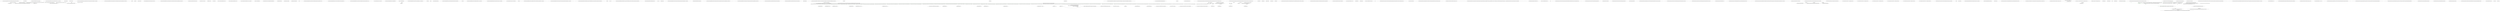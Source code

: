 digraph  {
n49 [label="QuantConnect.Lean.Engine.DataFeeds.CollectionSubscriptionFactory", span=""];
n0 [cluster="QuantConnect.Lean.Engine.DataFeeds.CollectionSubscriptionFactory.CollectionSubscriptionFactory(QuantConnect.Data.SubscriptionDataConfig, System.DateTime, bool)", label="Entry QuantConnect.Lean.Engine.DataFeeds.CollectionSubscriptionFactory.CollectionSubscriptionFactory(QuantConnect.Data.SubscriptionDataConfig, System.DateTime, bool)", span="41-41"];
n1 [cluster="QuantConnect.Lean.Engine.DataFeeds.CollectionSubscriptionFactory.CollectionSubscriptionFactory(QuantConnect.Data.SubscriptionDataConfig, System.DateTime, bool)", label="_date = date", span="43-43"];
n2 [cluster="QuantConnect.Lean.Engine.DataFeeds.CollectionSubscriptionFactory.CollectionSubscriptionFactory(QuantConnect.Data.SubscriptionDataConfig, System.DateTime, bool)", label="_config = config", span="44-44"];
n3 [cluster="QuantConnect.Lean.Engine.DataFeeds.CollectionSubscriptionFactory.CollectionSubscriptionFactory(QuantConnect.Data.SubscriptionDataConfig, System.DateTime, bool)", label="_isLiveMode = isLiveMode", span="45-45"];
n4 [cluster="QuantConnect.Lean.Engine.DataFeeds.CollectionSubscriptionFactory.CollectionSubscriptionFactory(QuantConnect.Data.SubscriptionDataConfig, System.DateTime, bool)", label="_factory = (BaseData)ObjectActivator.GetActivator(config.Type).Invoke(new object[0])", span="46-46"];
n5 [cluster="QuantConnect.Lean.Engine.DataFeeds.CollectionSubscriptionFactory.CollectionSubscriptionFactory(QuantConnect.Data.SubscriptionDataConfig, System.DateTime, bool)", label="Exit QuantConnect.Lean.Engine.DataFeeds.CollectionSubscriptionFactory.CollectionSubscriptionFactory(QuantConnect.Data.SubscriptionDataConfig, System.DateTime, bool)", span="41-41"];
n6 [cluster="QuantConnect.Util.ObjectActivator.GetActivator(System.Type)", label="Entry QuantConnect.Util.ObjectActivator.GetActivator(System.Type)", span="49-49"];
n7 [cluster="System.Func<T, TResult>.Invoke(T)", label="Entry System.Func<T, TResult>.Invoke(T)", span="0-0"];
n8 [cluster="QuantConnect.Lean.Engine.DataFeeds.CollectionSubscriptionFactory.Read(QuantConnect.Data.SubscriptionDataSource)", label="Entry QuantConnect.Lean.Engine.DataFeeds.CollectionSubscriptionFactory.Read(QuantConnect.Data.SubscriptionDataSource)", span="66-66"];
n9 [cluster="QuantConnect.Lean.Engine.DataFeeds.CollectionSubscriptionFactory.Read(QuantConnect.Data.SubscriptionDataSource)", label="IStreamReader reader = null", span="68-68"];
n27 [cluster="QuantConnect.Lean.Engine.DataFeeds.CollectionSubscriptionFactory.Read(QuantConnect.Data.SubscriptionDataSource)", label="yield return instance;", span="104-104"];
n11 [cluster="QuantConnect.Lean.Engine.DataFeeds.CollectionSubscriptionFactory.Read(QuantConnect.Data.SubscriptionDataSource)", label="source.TransportMedium", span="72-72"];
n13 [cluster="QuantConnect.Lean.Engine.DataFeeds.CollectionSubscriptionFactory.Read(QuantConnect.Data.SubscriptionDataSource)", label="reader = new RestSubscriptionStreamReader(source.Source)", span="76-76"];
n15 [cluster="QuantConnect.Lean.Engine.DataFeeds.CollectionSubscriptionFactory.Read(QuantConnect.Data.SubscriptionDataSource)", label="reader = new LocalFileSubscriptionStreamReader(source.Source)", span="79-79"];
n17 [cluster="QuantConnect.Lean.Engine.DataFeeds.CollectionSubscriptionFactory.Read(QuantConnect.Data.SubscriptionDataSource)", label="reader = new RemoteFileSubscriptionStreamReader(source.Source, Globals.Cache)", span="82-82"];
n23 [cluster="QuantConnect.Lean.Engine.DataFeeds.CollectionSubscriptionFactory.Read(QuantConnect.Data.SubscriptionDataSource)", label="OnInvalidSource(source, new Exception(''Reader must generate a BaseDataCollection with the FileFormat.Collection''))", span="94-94"];
n10 [cluster="QuantConnect.Lean.Engine.DataFeeds.CollectionSubscriptionFactory.Read(QuantConnect.Data.SubscriptionDataSource)", label="var instances = new BaseDataCollection()", span="69-69"];
n29 [cluster="QuantConnect.Data.UniverseSelection.BaseDataCollection.BaseDataCollection()", label="Entry QuantConnect.Data.UniverseSelection.BaseDataCollection.BaseDataCollection()", span="46-46"];
n12 [cluster="QuantConnect.Lean.Engine.DataFeeds.CollectionSubscriptionFactory.Read(QuantConnect.Data.SubscriptionDataSource)", label="SubscriptionTransportMedium.Rest", span="75-75"];
n14 [cluster="QuantConnect.Lean.Engine.DataFeeds.CollectionSubscriptionFactory.Read(QuantConnect.Data.SubscriptionDataSource)", label="SubscriptionTransportMedium.LocalFile", span="78-78"];
n16 [cluster="QuantConnect.Lean.Engine.DataFeeds.CollectionSubscriptionFactory.Read(QuantConnect.Data.SubscriptionDataSource)", label="SubscriptionTransportMedium.RemoteFile", span="81-81"];
n18 [cluster="QuantConnect.Lean.Engine.DataFeeds.CollectionSubscriptionFactory.Read(QuantConnect.Data.SubscriptionDataSource)", label="var raw = ''''", span="86-86"];
n31 [cluster="QuantConnect.Lean.Engine.DataFeeds.Transport.LocalFileSubscriptionStreamReader.LocalFileSubscriptionStreamReader(string, string)", label="Entry QuantConnect.Lean.Engine.DataFeeds.Transport.LocalFileSubscriptionStreamReader.LocalFileSubscriptionStreamReader(string, string)", span="35-35"];
n30 [cluster="QuantConnect.Lean.Engine.DataFeeds.Transport.RestSubscriptionStreamReader.RestSubscriptionStreamReader(string)", label="Entry QuantConnect.Lean.Engine.DataFeeds.Transport.RestSubscriptionStreamReader.RestSubscriptionStreamReader(string)", span="34-34"];
n32 [cluster="QuantConnect.Lean.Engine.DataFeeds.Transport.RemoteFileSubscriptionStreamReader.RemoteFileSubscriptionStreamReader(string, string)", label="Entry QuantConnect.Lean.Engine.DataFeeds.Transport.RemoteFileSubscriptionStreamReader.RemoteFileSubscriptionStreamReader(string, string)", span="35-35"];
n19 [cluster="QuantConnect.Lean.Engine.DataFeeds.CollectionSubscriptionFactory.Read(QuantConnect.Data.SubscriptionDataSource)", label="raw = reader.ReadLine()", span="89-89"];
n20 [cluster="QuantConnect.Lean.Engine.DataFeeds.CollectionSubscriptionFactory.Read(QuantConnect.Data.SubscriptionDataSource)", label="var result = _factory.Reader(_config, raw, _date, _isLiveMode)", span="90-90"];
n33 [cluster="QuantConnect.Lean.Engine.DataFeeds.Transport.IStreamReader.ReadLine()", label="Entry QuantConnect.Lean.Engine.DataFeeds.Transport.IStreamReader.ReadLine()", span="38-38"];
n25 [cluster="QuantConnect.Lean.Engine.DataFeeds.CollectionSubscriptionFactory.Read(QuantConnect.Data.SubscriptionDataSource)", label="OnReaderError(raw, err)", span="99-99"];
n21 [cluster="QuantConnect.Lean.Engine.DataFeeds.CollectionSubscriptionFactory.Read(QuantConnect.Data.SubscriptionDataSource)", label="instances = result as BaseDataCollection", span="91-91"];
n34 [cluster="QuantConnect.Data.BaseData.Reader(QuantConnect.Data.SubscriptionDataConfig, string, System.DateTime, bool)", label="Entry QuantConnect.Data.BaseData.Reader(QuantConnect.Data.SubscriptionDataConfig, string, System.DateTime, bool)", span="141-141"];
n22 [cluster="QuantConnect.Lean.Engine.DataFeeds.CollectionSubscriptionFactory.Read(QuantConnect.Data.SubscriptionDataSource)", label="instances == null", span="92-92"];
n26 [cluster="QuantConnect.Lean.Engine.DataFeeds.CollectionSubscriptionFactory.Read(QuantConnect.Data.SubscriptionDataSource)", label="instances.Data", span="102-102"];
n24 [cluster="QuantConnect.Lean.Engine.DataFeeds.CollectionSubscriptionFactory.Read(QuantConnect.Data.SubscriptionDataSource)", label=Exception, span="97-97"];
n35 [cluster="System.Exception.Exception(string)", label="Entry System.Exception.Exception(string)", span="0-0"];
n36 [cluster="QuantConnect.Lean.Engine.DataFeeds.CollectionSubscriptionFactory.OnInvalidSource(QuantConnect.Data.SubscriptionDataSource, System.Exception)", label="Entry QuantConnect.Lean.Engine.DataFeeds.CollectionSubscriptionFactory.OnInvalidSource(QuantConnect.Data.SubscriptionDataSource, System.Exception)", span="130-130"];
n37 [cluster="QuantConnect.Lean.Engine.DataFeeds.CollectionSubscriptionFactory.OnReaderError(string, System.Exception)", label="Entry QuantConnect.Lean.Engine.DataFeeds.CollectionSubscriptionFactory.OnReaderError(string, System.Exception)", span="119-119"];
n28 [cluster="QuantConnect.Lean.Engine.DataFeeds.CollectionSubscriptionFactory.Read(QuantConnect.Data.SubscriptionDataSource)", label="Exit QuantConnect.Lean.Engine.DataFeeds.CollectionSubscriptionFactory.Read(QuantConnect.Data.SubscriptionDataSource)", span="66-66"];
n38 [cluster="QuantConnect.Lean.Engine.DataFeeds.CollectionSubscriptionFactory.OnReaderError(string, System.Exception)", label="var handler = ReaderError", span="121-121"];
n40 [cluster="QuantConnect.Lean.Engine.DataFeeds.CollectionSubscriptionFactory.OnReaderError(string, System.Exception)", label="handler(this, new ReaderErrorEventArgs(line, exception))", span="122-122"];
n39 [cluster="QuantConnect.Lean.Engine.DataFeeds.CollectionSubscriptionFactory.OnReaderError(string, System.Exception)", label="handler != null", span="122-122"];
n41 [cluster="QuantConnect.Lean.Engine.DataFeeds.CollectionSubscriptionFactory.OnReaderError(string, System.Exception)", label="Exit QuantConnect.Lean.Engine.DataFeeds.CollectionSubscriptionFactory.OnReaderError(string, System.Exception)", span="119-119"];
n42 [cluster="QuantConnect.Lean.Engine.DataFeeds.ReaderErrorEventArgs.ReaderErrorEventArgs(string, System.Exception)", label="Entry QuantConnect.Lean.Engine.DataFeeds.ReaderErrorEventArgs.ReaderErrorEventArgs(string, System.Exception)", span="45-45"];
n43 [cluster="System.EventHandler<TEventArgs>.Invoke(object, TEventArgs)", label="Entry System.EventHandler<TEventArgs>.Invoke(object, TEventArgs)", span="0-0"];
n44 [cluster="QuantConnect.Lean.Engine.DataFeeds.CollectionSubscriptionFactory.OnInvalidSource(QuantConnect.Data.SubscriptionDataSource, System.Exception)", label="var handler = InvalidSource", span="132-132"];
n46 [cluster="QuantConnect.Lean.Engine.DataFeeds.CollectionSubscriptionFactory.OnInvalidSource(QuantConnect.Data.SubscriptionDataSource, System.Exception)", label="handler(this, new InvalidSourceEventArgs(source, exception))", span="133-133"];
n45 [cluster="QuantConnect.Lean.Engine.DataFeeds.CollectionSubscriptionFactory.OnInvalidSource(QuantConnect.Data.SubscriptionDataSource, System.Exception)", label="handler != null", span="133-133"];
n47 [cluster="QuantConnect.Lean.Engine.DataFeeds.CollectionSubscriptionFactory.OnInvalidSource(QuantConnect.Data.SubscriptionDataSource, System.Exception)", label="Exit QuantConnect.Lean.Engine.DataFeeds.CollectionSubscriptionFactory.OnInvalidSource(QuantConnect.Data.SubscriptionDataSource, System.Exception)", span="130-130"];
n48 [cluster="QuantConnect.Lean.Engine.DataFeeds.InvalidSourceEventArgs.InvalidSourceEventArgs(QuantConnect.Data.SubscriptionDataSource, System.Exception)", label="Entry QuantConnect.Lean.Engine.DataFeeds.InvalidSourceEventArgs.InvalidSourceEventArgs(QuantConnect.Data.SubscriptionDataSource, System.Exception)", span="46-46"];
m0_0 [cluster="QuantConnect.Lean.Engine.DataFeeds.CreateStreamReaderErrorEventArgs.CreateStreamReaderErrorEventArgs(System.DateTime, QuantConnect.Data.SubscriptionDataSource)", file="CreateStreamReaderErrorEventArgs.cs", label="Entry QuantConnect.Lean.Engine.DataFeeds.CreateStreamReaderErrorEventArgs.CreateStreamReaderErrorEventArgs(System.DateTime, QuantConnect.Data.SubscriptionDataSource)", span="46-46"];
m0_1 [cluster="QuantConnect.Lean.Engine.DataFeeds.CreateStreamReaderErrorEventArgs.CreateStreamReaderErrorEventArgs(System.DateTime, QuantConnect.Data.SubscriptionDataSource)", file="CreateStreamReaderErrorEventArgs.cs", label="Date = date", span="48-48"];
m0_2 [cluster="QuantConnect.Lean.Engine.DataFeeds.CreateStreamReaderErrorEventArgs.CreateStreamReaderErrorEventArgs(System.DateTime, QuantConnect.Data.SubscriptionDataSource)", file="CreateStreamReaderErrorEventArgs.cs", label="Source = source", span="49-49"];
m0_3 [cluster="QuantConnect.Lean.Engine.DataFeeds.CreateStreamReaderErrorEventArgs.CreateStreamReaderErrorEventArgs(System.DateTime, QuantConnect.Data.SubscriptionDataSource)", file="CreateStreamReaderErrorEventArgs.cs", label="Exit QuantConnect.Lean.Engine.DataFeeds.CreateStreamReaderErrorEventArgs.CreateStreamReaderErrorEventArgs(System.DateTime, QuantConnect.Data.SubscriptionDataSource)", span="46-46"];
m0_4 [file="CreateStreamReaderErrorEventArgs.cs", label="QuantConnect.Lean.Engine.DataFeeds.CreateStreamReaderErrorEventArgs", span=""];
m2_1 [cluster="QuantConnect.Lean.Engine.DataFeeds.InvalidSourceEventArgs.InvalidSourceEventArgs(QuantConnect.Data.SubscriptionDataSource, System.Exception)", file="InvalidSourceEventArgs.cs", label="Source = source", span="48-48"];
m2_2 [cluster="QuantConnect.Lean.Engine.DataFeeds.InvalidSourceEventArgs.InvalidSourceEventArgs(QuantConnect.Data.SubscriptionDataSource, System.Exception)", file="InvalidSourceEventArgs.cs", label="Exception = exception", span="49-49"];
m2_3 [cluster="QuantConnect.Lean.Engine.DataFeeds.InvalidSourceEventArgs.InvalidSourceEventArgs(QuantConnect.Data.SubscriptionDataSource, System.Exception)", file="InvalidSourceEventArgs.cs", label="Exit QuantConnect.Lean.Engine.DataFeeds.InvalidSourceEventArgs.InvalidSourceEventArgs(QuantConnect.Data.SubscriptionDataSource, System.Exception)", span="46-46"];
m2_4 [file="InvalidSourceEventArgs.cs", label="QuantConnect.Lean.Engine.DataFeeds.InvalidSourceEventArgs", span=""];
m4_14 [cluster="QuantConnect.Lean.Engine.DataFeeds.ZipEntryNameSubscriptionFactory.ZipEntryNameSubscriptionFactory(QuantConnect.Data.SubscriptionDataConfig, System.DateTime, bool)", file="ISubscriptionFactory.cs", label="Entry QuantConnect.Lean.Engine.DataFeeds.ZipEntryNameSubscriptionFactory.ZipEntryNameSubscriptionFactory(QuantConnect.Data.SubscriptionDataConfig, System.DateTime, bool)", span="45-45"];
m4_12 [cluster="QuantConnect.Lean.Engine.DataFeeds.TextSubscriptionFactory.TextSubscriptionFactory(QuantConnect.Data.SubscriptionDataConfig, System.DateTime, bool)", file="ISubscriptionFactory.cs", label="Entry QuantConnect.Lean.Engine.DataFeeds.TextSubscriptionFactory.TextSubscriptionFactory(QuantConnect.Data.SubscriptionDataConfig, System.DateTime, bool)", span="61-61"];
m4_0 [cluster="QuantConnect.Lean.Engine.DataFeeds.ISubscriptionFactory.Read(QuantConnect.Data.SubscriptionDataSource)", file="ISubscriptionFactory.cs", label="Entry QuantConnect.Lean.Engine.DataFeeds.ISubscriptionFactory.Read(QuantConnect.Data.SubscriptionDataSource)", span="39-39"];
m4_1 [cluster="QuantConnect.Lean.Engine.DataFeeds.ISubscriptionFactory.Read(QuantConnect.Data.SubscriptionDataSource)", file="ISubscriptionFactory.cs", label="Exit QuantConnect.Lean.Engine.DataFeeds.ISubscriptionFactory.Read(QuantConnect.Data.SubscriptionDataSource)", span="39-39"];
m4_8 [cluster="QuantConnect.Lean.Engine.DataFeeds.SubscriptionFactory.ForSource(QuantConnect.Data.SubscriptionDataSource, QuantConnect.Data.SubscriptionDataConfig, System.DateTime, bool)", file="ISubscriptionFactory.cs", label="FileFormat.ZipEntryName", span="65-65"];
m4_2 [cluster="QuantConnect.Lean.Engine.DataFeeds.SubscriptionFactory.ForSource(QuantConnect.Data.SubscriptionDataSource, QuantConnect.Data.SubscriptionDataConfig, System.DateTime, bool)", file="ISubscriptionFactory.cs", label="Entry QuantConnect.Lean.Engine.DataFeeds.SubscriptionFactory.ForSource(QuantConnect.Data.SubscriptionDataSource, QuantConnect.Data.SubscriptionDataConfig, System.DateTime, bool)", span="55-55"];
m4_3 [cluster="QuantConnect.Lean.Engine.DataFeeds.SubscriptionFactory.ForSource(QuantConnect.Data.SubscriptionDataSource, QuantConnect.Data.SubscriptionDataConfig, System.DateTime, bool)", file="ISubscriptionFactory.cs", label="source.Format", span="57-57"];
m4_10 [cluster="QuantConnect.Lean.Engine.DataFeeds.SubscriptionFactory.ForSource(QuantConnect.Data.SubscriptionDataSource, QuantConnect.Data.SubscriptionDataConfig, System.DateTime, bool)", file="ISubscriptionFactory.cs", label="throw new NotImplementedException(''SubscriptionFactory.ForSource('' + source + '') has not been implemented yet.'');", span="69-69"];
m4_4 [cluster="QuantConnect.Lean.Engine.DataFeeds.SubscriptionFactory.ForSource(QuantConnect.Data.SubscriptionDataSource, QuantConnect.Data.SubscriptionDataConfig, System.DateTime, bool)", file="ISubscriptionFactory.cs", label="FileFormat.Csv", span="59-59"];
m4_6 [cluster="QuantConnect.Lean.Engine.DataFeeds.SubscriptionFactory.ForSource(QuantConnect.Data.SubscriptionDataSource, QuantConnect.Data.SubscriptionDataConfig, System.DateTime, bool)", file="ISubscriptionFactory.cs", label="FileFormat.Collection", span="62-62"];
m4_11 [cluster="QuantConnect.Lean.Engine.DataFeeds.SubscriptionFactory.ForSource(QuantConnect.Data.SubscriptionDataSource, QuantConnect.Data.SubscriptionDataConfig, System.DateTime, bool)", file="ISubscriptionFactory.cs", label="Exit QuantConnect.Lean.Engine.DataFeeds.SubscriptionFactory.ForSource(QuantConnect.Data.SubscriptionDataSource, QuantConnect.Data.SubscriptionDataConfig, System.DateTime, bool)", span="55-55"];
m4_15 [cluster="System.NotImplementedException.NotImplementedException(string)", file="ISubscriptionFactory.cs", label="Entry System.NotImplementedException.NotImplementedException(string)", span="0-0"];
m6_72 [cluster="Unk.All", file="LocalDiskFactorFileProvider.cs", label="Entry Unk.All", span=""];
m6_12 [cluster="System.TimeSpan.FromHours(double)", file="LocalDiskFactorFileProvider.cs", label="Entry System.TimeSpan.FromHours(double)", span="0-0"];
m6_33 [cluster="QuantConnect.Algorithm.CSharp.ScheduledUniverseSelectionModelRegressionAlgorithm.OnSecuritiesChanged(QuantConnect.Data.UniverseSelection.SecurityChanges)", file="LocalDiskFactorFileProvider.cs", label="Entry QuantConnect.Algorithm.CSharp.ScheduledUniverseSelectionModelRegressionAlgorithm.OnSecuritiesChanged(QuantConnect.Data.UniverseSelection.SecurityChanges)", span="84-84"];
m6_34 [cluster="QuantConnect.Algorithm.CSharp.ScheduledUniverseSelectionModelRegressionAlgorithm.OnSecuritiesChanged(QuantConnect.Data.UniverseSelection.SecurityChanges)", file="LocalDiskFactorFileProvider.cs", label="Console.WriteLine($''{Time}: {changes}'')", span="86-86"];
m6_37 [cluster="QuantConnect.Algorithm.CSharp.ScheduledUniverseSelectionModelRegressionAlgorithm.OnSecuritiesChanged(QuantConnect.Data.UniverseSelection.SecurityChanges)", file="LocalDiskFactorFileProvider.cs", label="ExpectAdditions(changes, ''SPY'', ''NZDUSD'')", span="91-91"];
m6_39 [cluster="QuantConnect.Algorithm.CSharp.ScheduledUniverseSelectionModelRegressionAlgorithm.OnSecuritiesChanged(QuantConnect.Data.UniverseSelection.SecurityChanges)", file="LocalDiskFactorFileProvider.cs", label="ExpectRemovals(changes, null)", span="94-94"];
m6_40 [cluster="QuantConnect.Algorithm.CSharp.ScheduledUniverseSelectionModelRegressionAlgorithm.OnSecuritiesChanged(QuantConnect.Data.UniverseSelection.SecurityChanges)", file="LocalDiskFactorFileProvider.cs", label="ExpectRemovals(changes, ''EURUSD'', ''IBM'')", span="98-98"];
m6_42 [cluster="QuantConnect.Algorithm.CSharp.ScheduledUniverseSelectionModelRegressionAlgorithm.OnSecuritiesChanged(QuantConnect.Data.UniverseSelection.SecurityChanges)", file="LocalDiskFactorFileProvider.cs", label="ExpectAdditions(changes, ''EURUSD'')", span="103-103"];
m6_44 [cluster="QuantConnect.Algorithm.CSharp.ScheduledUniverseSelectionModelRegressionAlgorithm.OnSecuritiesChanged(QuantConnect.Data.UniverseSelection.SecurityChanges)", file="LocalDiskFactorFileProvider.cs", label="ExpectRemovals(changes, ''NZDUSD'')", span="106-106"];
m6_45 [cluster="QuantConnect.Algorithm.CSharp.ScheduledUniverseSelectionModelRegressionAlgorithm.OnSecuritiesChanged(QuantConnect.Data.UniverseSelection.SecurityChanges)", file="LocalDiskFactorFileProvider.cs", label="ExpectRemovals(changes, ''NZDUSD'')", span="110-110"];
m6_47 [cluster="QuantConnect.Algorithm.CSharp.ScheduledUniverseSelectionModelRegressionAlgorithm.OnSecuritiesChanged(QuantConnect.Data.UniverseSelection.SecurityChanges)", file="LocalDiskFactorFileProvider.cs", label="ExpectAdditions(changes, null)", span="116-116"];
m6_48 [cluster="QuantConnect.Algorithm.CSharp.ScheduledUniverseSelectionModelRegressionAlgorithm.OnSecuritiesChanged(QuantConnect.Data.UniverseSelection.SecurityChanges)", file="LocalDiskFactorFileProvider.cs", label="ExpectRemovals(changes, null)", span="117-117"];
m6_50 [cluster="QuantConnect.Algorithm.CSharp.ScheduledUniverseSelectionModelRegressionAlgorithm.OnSecuritiesChanged(QuantConnect.Data.UniverseSelection.SecurityChanges)", file="LocalDiskFactorFileProvider.cs", label="ExpectAdditions(changes, ''IBM'')", span="121-121"];
m6_51 [cluster="QuantConnect.Algorithm.CSharp.ScheduledUniverseSelectionModelRegressionAlgorithm.OnSecuritiesChanged(QuantConnect.Data.UniverseSelection.SecurityChanges)", file="LocalDiskFactorFileProvider.cs", label="ExpectRemovals(changes, ''SPY'')", span="122-122"];
m6_53 [cluster="QuantConnect.Algorithm.CSharp.ScheduledUniverseSelectionModelRegressionAlgorithm.OnSecuritiesChanged(QuantConnect.Data.UniverseSelection.SecurityChanges)", file="LocalDiskFactorFileProvider.cs", label="ExpectAdditions(changes, null)", span="127-127"];
m6_54 [cluster="QuantConnect.Algorithm.CSharp.ScheduledUniverseSelectionModelRegressionAlgorithm.OnSecuritiesChanged(QuantConnect.Data.UniverseSelection.SecurityChanges)", file="LocalDiskFactorFileProvider.cs", label="ExpectRemovals(changes, null)", span="128-128"];
m6_35 [cluster="QuantConnect.Algorithm.CSharp.ScheduledUniverseSelectionModelRegressionAlgorithm.OnSecuritiesChanged(QuantConnect.Data.UniverseSelection.SecurityChanges)", file="LocalDiskFactorFileProvider.cs", label="Time.DayOfWeek", span="88-88"];
m6_36 [cluster="QuantConnect.Algorithm.CSharp.ScheduledUniverseSelectionModelRegressionAlgorithm.OnSecuritiesChanged(QuantConnect.Data.UniverseSelection.SecurityChanges)", file="LocalDiskFactorFileProvider.cs", label="DayOfWeek.Monday", span="90-90"];
m6_41 [cluster="QuantConnect.Algorithm.CSharp.ScheduledUniverseSelectionModelRegressionAlgorithm.OnSecuritiesChanged(QuantConnect.Data.UniverseSelection.SecurityChanges)", file="LocalDiskFactorFileProvider.cs", label="DayOfWeek.Tuesday", span="102-102"];
m6_46 [cluster="QuantConnect.Algorithm.CSharp.ScheduledUniverseSelectionModelRegressionAlgorithm.OnSecuritiesChanged(QuantConnect.Data.UniverseSelection.SecurityChanges)", file="LocalDiskFactorFileProvider.cs", label="DayOfWeek.Wednesday", span="114-114"];
m6_49 [cluster="QuantConnect.Algorithm.CSharp.ScheduledUniverseSelectionModelRegressionAlgorithm.OnSecuritiesChanged(QuantConnect.Data.UniverseSelection.SecurityChanges)", file="LocalDiskFactorFileProvider.cs", label="DayOfWeek.Thursday", span="120-120"];
m6_52 [cluster="QuantConnect.Algorithm.CSharp.ScheduledUniverseSelectionModelRegressionAlgorithm.OnSecuritiesChanged(QuantConnect.Data.UniverseSelection.SecurityChanges)", file="LocalDiskFactorFileProvider.cs", label="DayOfWeek.Friday", span="125-125"];
m6_38 [cluster="QuantConnect.Algorithm.CSharp.ScheduledUniverseSelectionModelRegressionAlgorithm.OnSecuritiesChanged(QuantConnect.Data.UniverseSelection.SecurityChanges)", file="LocalDiskFactorFileProvider.cs", label="_seenDays.Add(DayOfWeek.Monday)", span="92-92"];
m6_43 [cluster="QuantConnect.Algorithm.CSharp.ScheduledUniverseSelectionModelRegressionAlgorithm.OnSecuritiesChanged(QuantConnect.Data.UniverseSelection.SecurityChanges)", file="LocalDiskFactorFileProvider.cs", label="_seenDays.Add(DayOfWeek.Tuesday)", span="104-104"];
m6_55 [cluster="QuantConnect.Algorithm.CSharp.ScheduledUniverseSelectionModelRegressionAlgorithm.OnSecuritiesChanged(QuantConnect.Data.UniverseSelection.SecurityChanges)", file="LocalDiskFactorFileProvider.cs", label="Exit QuantConnect.Algorithm.CSharp.ScheduledUniverseSelectionModelRegressionAlgorithm.OnSecuritiesChanged(QuantConnect.Data.UniverseSelection.SecurityChanges)", span="84-84"];
m6_17 [cluster="QuantConnect.Algorithm.Framework.QCAlgorithmFramework.SetAlpha(QuantConnect.Algorithm.Framework.Alphas.IAlphaModel)", file="LocalDiskFactorFileProvider.cs", label="Entry QuantConnect.Algorithm.Framework.QCAlgorithmFramework.SetAlpha(QuantConnect.Algorithm.Framework.Alphas.IAlphaModel)", span="261-261"];
m6_11 [cluster="QuantConnect.Scheduling.DateRules.Every(params System.DayOfWeek[])", file="LocalDiskFactorFileProvider.cs", label="Entry QuantConnect.Scheduling.DateRules.Every(params System.DayOfWeek[])", span="71-71"];
m6_58 [cluster="System.Collections.Generic.HashSet<T>.Add(T)", file="LocalDiskFactorFileProvider.cs", label="Entry System.Collections.Generic.HashSet<T>.Add(T)", span="0-0"];
m6_84 [cluster="lambda expression", file="LocalDiskFactorFileProvider.cs", label="Entry lambda expression", span="172-172"];
m6_74 [cluster="lambda expression", file="LocalDiskFactorFileProvider.cs", label="s.Symbol.Value != ticker", span="151-151"];
m6_73 [cluster="lambda expression", file="LocalDiskFactorFileProvider.cs", label="Entry lambda expression", span="151-151"];
m6_75 [cluster="lambda expression", file="LocalDiskFactorFileProvider.cs", label="Exit lambda expression", span="151-151"];
m6_85 [cluster="lambda expression", file="LocalDiskFactorFileProvider.cs", label="s.Symbol.Value != ticker", span="172-172"];
m6_86 [cluster="lambda expression", file="LocalDiskFactorFileProvider.cs", label="Exit lambda expression", span="172-172"];
m6_59 [cluster="QuantConnect.Algorithm.CSharp.ScheduledUniverseSelectionModelRegressionAlgorithm.ExpectRemovals(QuantConnect.Data.UniverseSelection.SecurityChanges, params string[])", file="LocalDiskFactorFileProvider.cs", label="Entry QuantConnect.Algorithm.CSharp.ScheduledUniverseSelectionModelRegressionAlgorithm.ExpectRemovals(QuantConnect.Data.UniverseSelection.SecurityChanges, params string[])", span="158-158"];
m6_76 [cluster="QuantConnect.Algorithm.CSharp.ScheduledUniverseSelectionModelRegressionAlgorithm.ExpectRemovals(QuantConnect.Data.UniverseSelection.SecurityChanges, params string[])", file="LocalDiskFactorFileProvider.cs", label="tickers == null && changes.RemovedSecurities.Count > 0", span="160-160"];
m6_78 [cluster="QuantConnect.Algorithm.CSharp.ScheduledUniverseSelectionModelRegressionAlgorithm.ExpectRemovals(QuantConnect.Data.UniverseSelection.SecurityChanges, params string[])", file="LocalDiskFactorFileProvider.cs", label="tickers == null", span="165-165"];
m6_80 [cluster="QuantConnect.Algorithm.CSharp.ScheduledUniverseSelectionModelRegressionAlgorithm.ExpectRemovals(QuantConnect.Data.UniverseSelection.SecurityChanges, params string[])", file="LocalDiskFactorFileProvider.cs", label=tickers, span="170-170"];
m6_81 [cluster="QuantConnect.Algorithm.CSharp.ScheduledUniverseSelectionModelRegressionAlgorithm.ExpectRemovals(QuantConnect.Data.UniverseSelection.SecurityChanges, params string[])", file="LocalDiskFactorFileProvider.cs", label="changes.RemovedSecurities.All(s => s.Symbol.Value != ticker)", span="172-172"];
m6_77 [cluster="QuantConnect.Algorithm.CSharp.ScheduledUniverseSelectionModelRegressionAlgorithm.ExpectRemovals(QuantConnect.Data.UniverseSelection.SecurityChanges, params string[])", file="LocalDiskFactorFileProvider.cs", label="throw new Exception($''{Time}: Expected no removals: {Time.DayOfWeek}'');", span="162-162"];
m6_79 [cluster="QuantConnect.Algorithm.CSharp.ScheduledUniverseSelectionModelRegressionAlgorithm.ExpectRemovals(QuantConnect.Data.UniverseSelection.SecurityChanges, params string[])", file="LocalDiskFactorFileProvider.cs", label="return;", span="167-167"];
m6_82 [cluster="QuantConnect.Algorithm.CSharp.ScheduledUniverseSelectionModelRegressionAlgorithm.ExpectRemovals(QuantConnect.Data.UniverseSelection.SecurityChanges, params string[])", file="LocalDiskFactorFileProvider.cs", label="throw new Exception($''{Time}: Expected {ticker} to be removed: {Time.DayOfWeek}'');", span="174-174"];
m6_83 [cluster="QuantConnect.Algorithm.CSharp.ScheduledUniverseSelectionModelRegressionAlgorithm.ExpectRemovals(QuantConnect.Data.UniverseSelection.SecurityChanges, params string[])", file="LocalDiskFactorFileProvider.cs", label="Exit QuantConnect.Algorithm.CSharp.ScheduledUniverseSelectionModelRegressionAlgorithm.ExpectRemovals(QuantConnect.Data.UniverseSelection.SecurityChanges, params string[])", span="158-158"];
m6_56 [cluster="System.Console.WriteLine(string)", file="LocalDiskFactorFileProvider.cs", label="Entry System.Console.WriteLine(string)", span="0-0"];
m6_19 [cluster="QuantConnect.Algorithm.Framework.QCAlgorithmFramework.SetPortfolioConstruction(QuantConnect.Algorithm.Framework.Portfolio.IPortfolioConstructionModel)", file="LocalDiskFactorFileProvider.cs", label="Entry QuantConnect.Algorithm.Framework.QCAlgorithmFramework.SetPortfolioConstruction(QuantConnect.Algorithm.Framework.Portfolio.IPortfolioConstructionModel)", span="270-270"];
m6_32 [cluster="QuantConnect.Symbol.Create(string, QuantConnect.SecurityType, string, string)", file="LocalDiskFactorFileProvider.cs", label="Entry QuantConnect.Symbol.Create(string, QuantConnect.SecurityType, string, string)", span="45-45"];
m6_10 [cluster="QuantConnect.Algorithm.Framework.Selection.ScheduledUniverseSelectionModel.ScheduledUniverseSelectionModel(QuantConnect.Scheduling.IDateRule, QuantConnect.Scheduling.ITimeRule, System.Func<System.DateTime, System.Collections.Generic.IEnumerable<QuantConnect.Symbol>>, QuantConnect.Data.UniverseSelection.UniverseSettings, QuantConnect.Securities.ISecurityInitializer)", file="LocalDiskFactorFileProvider.cs", label="Entry QuantConnect.Algorithm.Framework.Selection.ScheduledUniverseSelectionModel.ScheduledUniverseSelectionModel(QuantConnect.Scheduling.IDateRule, QuantConnect.Scheduling.ITimeRule, System.Func<System.DateTime, System.Collections.Generic.IEnumerable<QuantConnect.Symbol>>, QuantConnect.Data.UniverseSelection.UniverseSettings, QuantConnect.Securities.ISecurityInitializer)", span="46-46"];
m6_8 [cluster="QuantConnect.Algorithm.QCAlgorithm.SetStartDate(int, int, int)", file="LocalDiskFactorFileProvider.cs", label="Entry QuantConnect.Algorithm.QCAlgorithm.SetStartDate(int, int, int)", span="1172-1172"];
m6_57 [cluster="QuantConnect.Algorithm.CSharp.ScheduledUniverseSelectionModelRegressionAlgorithm.ExpectAdditions(QuantConnect.Data.UniverseSelection.SecurityChanges, params string[])", file="LocalDiskFactorFileProvider.cs", label="Entry QuantConnect.Algorithm.CSharp.ScheduledUniverseSelectionModelRegressionAlgorithm.ExpectAdditions(QuantConnect.Data.UniverseSelection.SecurityChanges, params string[])", span="138-138"];
m6_63 [cluster="QuantConnect.Algorithm.CSharp.ScheduledUniverseSelectionModelRegressionAlgorithm.ExpectAdditions(QuantConnect.Data.UniverseSelection.SecurityChanges, params string[])", file="LocalDiskFactorFileProvider.cs", label="tickers == null && changes.AddedSecurities.Count > 0", span="140-140"];
m6_65 [cluster="QuantConnect.Algorithm.CSharp.ScheduledUniverseSelectionModelRegressionAlgorithm.ExpectAdditions(QuantConnect.Data.UniverseSelection.SecurityChanges, params string[])", file="LocalDiskFactorFileProvider.cs", label="tickers == null", span="144-144"];
m6_67 [cluster="QuantConnect.Algorithm.CSharp.ScheduledUniverseSelectionModelRegressionAlgorithm.ExpectAdditions(QuantConnect.Data.UniverseSelection.SecurityChanges, params string[])", file="LocalDiskFactorFileProvider.cs", label=tickers, span="149-149"];
m6_68 [cluster="QuantConnect.Algorithm.CSharp.ScheduledUniverseSelectionModelRegressionAlgorithm.ExpectAdditions(QuantConnect.Data.UniverseSelection.SecurityChanges, params string[])", file="LocalDiskFactorFileProvider.cs", label="changes.AddedSecurities.All(s => s.Symbol.Value != ticker)", span="151-151"];
m6_64 [cluster="QuantConnect.Algorithm.CSharp.ScheduledUniverseSelectionModelRegressionAlgorithm.ExpectAdditions(QuantConnect.Data.UniverseSelection.SecurityChanges, params string[])", file="LocalDiskFactorFileProvider.cs", label="throw new Exception($''{Time}: Expected no additions: {Time.DayOfWeek}'');", span="142-142"];
m6_66 [cluster="QuantConnect.Algorithm.CSharp.ScheduledUniverseSelectionModelRegressionAlgorithm.ExpectAdditions(QuantConnect.Data.UniverseSelection.SecurityChanges, params string[])", file="LocalDiskFactorFileProvider.cs", label="return;", span="146-146"];
m6_69 [cluster="QuantConnect.Algorithm.CSharp.ScheduledUniverseSelectionModelRegressionAlgorithm.ExpectAdditions(QuantConnect.Data.UniverseSelection.SecurityChanges, params string[])", file="LocalDiskFactorFileProvider.cs", label="throw new Exception($''{Time}: Expected {ticker} to be added: {Time.DayOfWeek}'');", span="153-153"];
m6_70 [cluster="QuantConnect.Algorithm.CSharp.ScheduledUniverseSelectionModelRegressionAlgorithm.ExpectAdditions(QuantConnect.Data.UniverseSelection.SecurityChanges, params string[])", file="LocalDiskFactorFileProvider.cs", label="Exit QuantConnect.Algorithm.CSharp.ScheduledUniverseSelectionModelRegressionAlgorithm.ExpectAdditions(QuantConnect.Data.UniverseSelection.SecurityChanges, params string[])", span="138-138"];
m6_0 [cluster="QuantConnect.Algorithm.CSharp.ScheduledUniverseSelectionModelRegressionAlgorithm.Initialize()", file="LocalDiskFactorFileProvider.cs", label="Entry QuantConnect.Algorithm.CSharp.ScheduledUniverseSelectionModelRegressionAlgorithm.Initialize()", span="33-33"];
m6_1 [cluster="QuantConnect.Algorithm.CSharp.ScheduledUniverseSelectionModelRegressionAlgorithm.Initialize()", file="LocalDiskFactorFileProvider.cs", label="UniverseSettings.Resolution = Resolution.Hour", span="35-35"];
m6_2 [cluster="QuantConnect.Algorithm.CSharp.ScheduledUniverseSelectionModelRegressionAlgorithm.Initialize()", file="LocalDiskFactorFileProvider.cs", label="SetStartDate(2017, 01, 01)", span="37-37"];
m6_3 [cluster="QuantConnect.Algorithm.CSharp.ScheduledUniverseSelectionModelRegressionAlgorithm.Initialize()", file="LocalDiskFactorFileProvider.cs", label="SetEndDate(2017, 02, 01)", span="38-38"];
m6_4 [cluster="QuantConnect.Algorithm.CSharp.ScheduledUniverseSelectionModelRegressionAlgorithm.Initialize()", file="LocalDiskFactorFileProvider.cs", label="SetUniverseSelection(new ScheduledUniverseSelectionModel(\r\n                DateRules.Every(DayOfWeek.Monday, DayOfWeek.Tuesday, DayOfWeek.Thursday),\r\n                TimeRules.Every(TimeSpan.FromHours(12)),\r\n                SelectSymbols\r\n            ))", span="41-45"];
m6_5 [cluster="QuantConnect.Algorithm.CSharp.ScheduledUniverseSelectionModelRegressionAlgorithm.Initialize()", file="LocalDiskFactorFileProvider.cs", label="SetAlpha(new ConstantAlphaModel(InsightType.Price, InsightDirection.Up, TimeSpan.FromDays(1)))", span="47-47"];
m6_6 [cluster="QuantConnect.Algorithm.CSharp.ScheduledUniverseSelectionModelRegressionAlgorithm.Initialize()", file="LocalDiskFactorFileProvider.cs", label="SetPortfolioConstruction(new EqualWeightingPortfolioConstructionModel())", span="48-48"];
m6_7 [cluster="QuantConnect.Algorithm.CSharp.ScheduledUniverseSelectionModelRegressionAlgorithm.Initialize()", file="LocalDiskFactorFileProvider.cs", label="Exit QuantConnect.Algorithm.CSharp.ScheduledUniverseSelectionModelRegressionAlgorithm.Initialize()", span="33-33"];
m6_16 [cluster="System.TimeSpan.FromDays(double)", file="LocalDiskFactorFileProvider.cs", label="Entry System.TimeSpan.FromDays(double)", span="0-0"];
m6_14 [cluster="QuantConnect.Algorithm.Framework.QCAlgorithmFramework.SetUniverseSelection(QuantConnect.Algorithm.Framework.Selection.IUniverseSelectionModel)", file="LocalDiskFactorFileProvider.cs", label="Entry QuantConnect.Algorithm.Framework.QCAlgorithmFramework.SetUniverseSelection(QuantConnect.Algorithm.Framework.Selection.IUniverseSelectionModel)", span="252-252"];
m6_60 [cluster="QuantConnect.Algorithm.CSharp.ScheduledUniverseSelectionModelRegressionAlgorithm.OnOrderEvent(QuantConnect.Orders.OrderEvent)", file="LocalDiskFactorFileProvider.cs", label="Entry QuantConnect.Algorithm.CSharp.ScheduledUniverseSelectionModelRegressionAlgorithm.OnOrderEvent(QuantConnect.Orders.OrderEvent)", span="133-133"];
m6_61 [cluster="QuantConnect.Algorithm.CSharp.ScheduledUniverseSelectionModelRegressionAlgorithm.OnOrderEvent(QuantConnect.Orders.OrderEvent)", file="LocalDiskFactorFileProvider.cs", label="Console.WriteLine($''{Time}: {orderEvent}'')", span="135-135"];
m6_62 [cluster="QuantConnect.Algorithm.CSharp.ScheduledUniverseSelectionModelRegressionAlgorithm.OnOrderEvent(QuantConnect.Orders.OrderEvent)", file="LocalDiskFactorFileProvider.cs", label="Exit QuantConnect.Algorithm.CSharp.ScheduledUniverseSelectionModelRegressionAlgorithm.OnOrderEvent(QuantConnect.Orders.OrderEvent)", span="133-133"];
m6_9 [cluster="QuantConnect.Algorithm.QCAlgorithm.SetEndDate(int, int, int)", file="LocalDiskFactorFileProvider.cs", label="Entry QuantConnect.Algorithm.QCAlgorithm.SetEndDate(int, int, int)", span="1197-1197"];
m6_18 [cluster="QuantConnect.Algorithm.Framework.Portfolio.EqualWeightingPortfolioConstructionModel.EqualWeightingPortfolioConstructionModel()", file="LocalDiskFactorFileProvider.cs", label="Entry QuantConnect.Algorithm.Framework.Portfolio.EqualWeightingPortfolioConstructionModel.EqualWeightingPortfolioConstructionModel()", span="29-29"];
m6_15 [cluster="QuantConnect.Algorithm.Framework.Alphas.ConstantAlphaModel.ConstantAlphaModel(QuantConnect.Algorithm.Framework.Alphas.InsightType, QuantConnect.Algorithm.Framework.Alphas.InsightDirection, System.TimeSpan)", file="LocalDiskFactorFileProvider.cs", label="Entry QuantConnect.Algorithm.Framework.Alphas.ConstantAlphaModel.ConstantAlphaModel(QuantConnect.Algorithm.Framework.Alphas.InsightType, QuantConnect.Algorithm.Framework.Alphas.InsightDirection, System.TimeSpan)", span="42-42"];
m6_13 [cluster="QuantConnect.Scheduling.TimeRules.Every(System.TimeSpan)", file="LocalDiskFactorFileProvider.cs", label="Entry QuantConnect.Scheduling.TimeRules.Every(System.TimeSpan)", span="123-123"];
m6_20 [cluster="QuantConnect.Algorithm.CSharp.ScheduledUniverseSelectionModelRegressionAlgorithm.SelectSymbols(System.DateTime)", file="LocalDiskFactorFileProvider.cs", label="Entry QuantConnect.Algorithm.CSharp.ScheduledUniverseSelectionModelRegressionAlgorithm.SelectSymbols(System.DateTime)", span="51-51"];
m6_21 [cluster="QuantConnect.Algorithm.CSharp.ScheduledUniverseSelectionModelRegressionAlgorithm.SelectSymbols(System.DateTime)", file="LocalDiskFactorFileProvider.cs", label="dateTime.DayOfWeek == DayOfWeek.Monday || dateTime.DayOfWeek == DayOfWeek.Tuesday", span="53-53"];
m6_22 [cluster="QuantConnect.Algorithm.CSharp.ScheduledUniverseSelectionModelRegressionAlgorithm.SelectSymbols(System.DateTime)", file="LocalDiskFactorFileProvider.cs", label="yield return QuantConnect.Symbol.Create(''SPY'', SecurityType.Equity, Market.USA);", span="55-55"];
m6_24 [cluster="QuantConnect.Algorithm.CSharp.ScheduledUniverseSelectionModelRegressionAlgorithm.SelectSymbols(System.DateTime)", file="LocalDiskFactorFileProvider.cs", label="yield return QuantConnect.Symbol.Create(''AAPL'', SecurityType.Equity, Market.USA);", span="60-60"];
m6_25 [cluster="QuantConnect.Algorithm.CSharp.ScheduledUniverseSelectionModelRegressionAlgorithm.SelectSymbols(System.DateTime)", file="LocalDiskFactorFileProvider.cs", label="yield return QuantConnect.Symbol.Create(''IBM'', SecurityType.Equity, Market.USA);", span="64-64"];
m6_27 [cluster="QuantConnect.Algorithm.CSharp.ScheduledUniverseSelectionModelRegressionAlgorithm.SelectSymbols(System.DateTime)", file="LocalDiskFactorFileProvider.cs", label="yield return QuantConnect.Symbol.Create(''EURUSD'', SecurityType.Forex, Market.FXCM);", span="69-69"];
m6_29 [cluster="QuantConnect.Algorithm.CSharp.ScheduledUniverseSelectionModelRegressionAlgorithm.SelectSymbols(System.DateTime)", file="LocalDiskFactorFileProvider.cs", label="yield return QuantConnect.Symbol.Create(''EURGBP'', SecurityType.Forex, Market.FXCM);", span="74-74"];
m6_30 [cluster="QuantConnect.Algorithm.CSharp.ScheduledUniverseSelectionModelRegressionAlgorithm.SelectSymbols(System.DateTime)", file="LocalDiskFactorFileProvider.cs", label="yield return QuantConnect.Symbol.Create(''NZDUSD'', SecurityType.Forex, Market.FXCM);", span="78-78"];
m6_23 [cluster="QuantConnect.Algorithm.CSharp.ScheduledUniverseSelectionModelRegressionAlgorithm.SelectSymbols(System.DateTime)", file="LocalDiskFactorFileProvider.cs", label="dateTime.DayOfWeek == DayOfWeek.Wednesday", span="57-57"];
m6_26 [cluster="QuantConnect.Algorithm.CSharp.ScheduledUniverseSelectionModelRegressionAlgorithm.SelectSymbols(System.DateTime)", file="LocalDiskFactorFileProvider.cs", label="dateTime.DayOfWeek == DayOfWeek.Tuesday || dateTime.DayOfWeek == DayOfWeek.Thursday", span="67-67"];
m6_28 [cluster="QuantConnect.Algorithm.CSharp.ScheduledUniverseSelectionModelRegressionAlgorithm.SelectSymbols(System.DateTime)", file="LocalDiskFactorFileProvider.cs", label="dateTime.DayOfWeek == DayOfWeek.Friday", span="71-71"];
m6_31 [cluster="QuantConnect.Algorithm.CSharp.ScheduledUniverseSelectionModelRegressionAlgorithm.SelectSymbols(System.DateTime)", file="LocalDiskFactorFileProvider.cs", label="Exit QuantConnect.Algorithm.CSharp.ScheduledUniverseSelectionModelRegressionAlgorithm.SelectSymbols(System.DateTime)", span="51-51"];
m6_87 [file="LocalDiskFactorFileProvider.cs", label="QuantConnect.Algorithm.CSharp.ScheduledUniverseSelectionModelRegressionAlgorithm", span=""];
m6_88 [file="LocalDiskFactorFileProvider.cs", label=ticker, span=""];
m6_89 [file="LocalDiskFactorFileProvider.cs", label=ticker, span=""];
m7_1 [cluster="QuantConnect.Lean.Engine.DataFeeds.ReaderErrorEventArgs.ReaderErrorEventArgs(string, System.Exception)", file="ReaderErrorEventArgs.cs", label="Line = line", span="47-47"];
m7_2 [cluster="QuantConnect.Lean.Engine.DataFeeds.ReaderErrorEventArgs.ReaderErrorEventArgs(string, System.Exception)", file="ReaderErrorEventArgs.cs", label="Exception = exception", span="48-48"];
m7_3 [cluster="QuantConnect.Lean.Engine.DataFeeds.ReaderErrorEventArgs.ReaderErrorEventArgs(string, System.Exception)", file="ReaderErrorEventArgs.cs", label="Exit QuantConnect.Lean.Engine.DataFeeds.ReaderErrorEventArgs.ReaderErrorEventArgs(string, System.Exception)", span="45-45"];
m7_4 [file="ReaderErrorEventArgs.cs", label="QuantConnect.Lean.Engine.DataFeeds.ReaderErrorEventArgs", span=""];
m10_22 [cluster="QuantConnect.Algorithm.CSharp.SectorExposureRiskFrameworkAlgorithm.OnOrderEvent(QuantConnect.Orders.OrderEvent)", file="ZipEntryNameSubsciptionFactoryTests.cs", label="orderEvent.Status.IsFill()", span="53-53"];
m10_17 [cluster="QuantConnect.Algorithm.Framework.Portfolio.EqualWeightingPortfolioConstructionModel.EqualWeightingPortfolioConstructionModel()", file="ZipEntryNameSubsciptionFactoryTests.cs", label="Entry QuantConnect.Algorithm.Framework.Portfolio.EqualWeightingPortfolioConstructionModel.EqualWeightingPortfolioConstructionModel()", span="29-29"];
m10_16 [cluster="QuantConnect.Symbol.CreateOption(string, string, QuantConnect.OptionStyle, QuantConnect.OptionRight, decimal, System.DateTime, string)", file="ZipEntryNameSubsciptionFactoryTests.cs", label="Entry QuantConnect.Symbol.CreateOption(string, string, QuantConnect.OptionStyle, QuantConnect.OptionRight, decimal, System.DateTime, string)", span="87-87"];
m10_13 [cluster="QuantConnect.Symbol.Create(string, QuantConnect.SecurityType, string, string)", file="ZipEntryNameSubsciptionFactoryTests.cs", label="Entry QuantConnect.Symbol.Create(string, QuantConnect.SecurityType, string, string)", span="45-45"];
m10_28 [cluster="QuantConnect.Algorithm.CSharp.SectorExposureRiskFrameworkAlgorithm.SelectCoarse(System.Collections.Generic.IEnumerable<QuantConnect.Data.UniverseSelection.CoarseFundamental>)", file="ZipEntryNameSubsciptionFactoryTests.cs", label="var tickers = Time.Date < new DateTime(2014, 4, 1)\r\n                ? new[] { ''AAPL'', ''AIG'', ''IBM'' }\r\n                : new[] { ''GOOG'', ''BAC'', ''SPY'' }", span="61-63"];
m10_33 [cluster="lambda expression", file="ZipEntryNameSubsciptionFactoryTests.cs", label="Entry lambda expression", span="65-65"];
m10_34 [cluster="lambda expression", file="ZipEntryNameSubsciptionFactoryTests.cs", label="QuantConnect.Symbol.Create(x, SecurityType.Equity, Market.USA)", span="65-65"];
m10_35 [cluster="lambda expression", file="ZipEntryNameSubsciptionFactoryTests.cs", label="Exit lambda expression", span="65-65"];
m10_39 [cluster="lambda expression", file="ZipEntryNameSubsciptionFactoryTests.cs", label="Entry lambda expression", span="68-68"];
m10_40 [cluster="lambda expression", file="ZipEntryNameSubsciptionFactoryTests.cs", label="f.Symbol", span="68-68"];
m10_41 [cluster="lambda expression", file="ZipEntryNameSubsciptionFactoryTests.cs", label="Exit lambda expression", span="68-68"];
m10_24 [cluster="QuantConnect.Algorithm.CSharp.SectorExposureRiskFrameworkAlgorithm.OnOrderEvent(QuantConnect.Orders.OrderEvent)", file="ZipEntryNameSubsciptionFactoryTests.cs", label="Exit QuantConnect.Algorithm.CSharp.SectorExposureRiskFrameworkAlgorithm.OnOrderEvent(QuantConnect.Orders.OrderEvent)", span="51-51"];
m10_27 [cluster="QuantConnect.Algorithm.CSharp.SectorExposureRiskFrameworkAlgorithm.SelectCoarse(System.Collections.Generic.IEnumerable<QuantConnect.Data.UniverseSelection.CoarseFundamental>)", file="ZipEntryNameSubsciptionFactoryTests.cs", label="Entry QuantConnect.Algorithm.CSharp.SectorExposureRiskFrameworkAlgorithm.SelectCoarse(System.Collections.Generic.IEnumerable<QuantConnect.Data.UniverseSelection.CoarseFundamental>)", span="59-59"];
m10_26 [cluster="QuantConnect.Algorithm.QCAlgorithm.Debug(string)", file="ZipEntryNameSubsciptionFactoryTests.cs", label="Entry QuantConnect.Algorithm.QCAlgorithm.Debug(string)", span="1791-1791"];
m10_25 [cluster="QuantConnect.Orders.OrderStatus.IsFill()", file="ZipEntryNameSubsciptionFactoryTests.cs", label="Entry QuantConnect.Orders.OrderStatus.IsFill()", span="50-50"];
m10_29 [cluster="QuantConnect.Algorithm.CSharp.SectorExposureRiskFrameworkAlgorithm.SelectCoarse(System.Collections.Generic.IEnumerable<QuantConnect.Data.UniverseSelection.CoarseFundamental>)", file="ZipEntryNameSubsciptionFactoryTests.cs", label="return tickers.Select(x => QuantConnect.Symbol.Create(x, SecurityType.Equity, Market.USA));", span="65-65"];
m10_30 [cluster="QuantConnect.Algorithm.CSharp.SectorExposureRiskFrameworkAlgorithm.SelectCoarse(System.Collections.Generic.IEnumerable<QuantConnect.Data.UniverseSelection.CoarseFundamental>)", file="ZipEntryNameSubsciptionFactoryTests.cs", label="Exit QuantConnect.Algorithm.CSharp.SectorExposureRiskFrameworkAlgorithm.SelectCoarse(System.Collections.Generic.IEnumerable<QuantConnect.Data.UniverseSelection.CoarseFundamental>)", span="59-59"];
m10_15 [cluster="QuantConnect.Algorithm.Framework.Alphas.ConstantAlphaModel.ConstantAlphaModel(QuantConnect.Algorithm.Framework.Alphas.InsightType, QuantConnect.Algorithm.Framework.Alphas.InsightDirection, System.TimeSpan)", file="ZipEntryNameSubsciptionFactoryTests.cs", label="Entry QuantConnect.Algorithm.Framework.Alphas.ConstantAlphaModel.ConstantAlphaModel(QuantConnect.Algorithm.Framework.Alphas.InsightType, QuantConnect.Algorithm.Framework.Alphas.InsightDirection, System.TimeSpan)", span="42-42"];
m10_31 [cluster="System.DateTime.DateTime(int, int, int)", file="ZipEntryNameSubsciptionFactoryTests.cs", label="Entry System.DateTime.DateTime(int, int, int)", span="0-0"];
m10_18 [cluster="QuantConnect.Lean.Engine.DataFeeds.ZipEntryNameSubscriptionFactory.Read(QuantConnect.Data.SubscriptionDataSource)", file="ZipEntryNameSubsciptionFactoryTests.cs", label="Entry QuantConnect.Lean.Engine.DataFeeds.ZipEntryNameSubscriptionFactory.Read(QuantConnect.Data.SubscriptionDataSource)", span="58-58"];
m10_23 [cluster="QuantConnect.Algorithm.CSharp.SectorExposureRiskFrameworkAlgorithm.OnOrderEvent(QuantConnect.Orders.OrderEvent)", file="ZipEntryNameSubsciptionFactoryTests.cs", label="Debug($''Order event: {orderEvent}. Holding value: {Securities[orderEvent.Symbol].Holdings.AbsoluteHoldingsValue}'')", span="55-55"];
m10_36 [cluster="QuantConnect.Symbol.Create(string, QuantConnect.SecurityType, string, string)", file="ZipEntryNameSubsciptionFactoryTests.cs", label="Entry QuantConnect.Symbol.Create(string, QuantConnect.SecurityType, string, string)", span="45-45"];
m10_10 [cluster="System.DateTime.DateTime(int, int, int, int, int, int)", file="ZipEntryNameSubsciptionFactoryTests.cs", label="Entry System.DateTime.DateTime(int, int, int, int, int, int)", span="0-0"];
m10_14 [cluster="QuantConnect.Algorithm.Framework.QCAlgorithmFramework.SetUniverseSelection(QuantConnect.Algorithm.Framework.Selection.IUniverseSelectionModel)", file="ZipEntryNameSubsciptionFactoryTests.cs", label="Entry QuantConnect.Algorithm.Framework.QCAlgorithmFramework.SetUniverseSelection(QuantConnect.Algorithm.Framework.Selection.IUniverseSelectionModel)", span="252-252"];
m10_37 [cluster="QuantConnect.Algorithm.CSharp.SectorExposureRiskFrameworkAlgorithm.SelectFine(System.Collections.Generic.IEnumerable<QuantConnect.Data.Fundamental.FineFundamental>)", file="ZipEntryNameSubsciptionFactoryTests.cs", label="Entry QuantConnect.Algorithm.CSharp.SectorExposureRiskFrameworkAlgorithm.SelectFine(System.Collections.Generic.IEnumerable<QuantConnect.Data.Fundamental.FineFundamental>)", span="68-68"];
m10_38 [cluster="QuantConnect.Algorithm.CSharp.SectorExposureRiskFrameworkAlgorithm.SelectFine(System.Collections.Generic.IEnumerable<QuantConnect.Data.Fundamental.FineFundamental>)", file="ZipEntryNameSubsciptionFactoryTests.cs", label="Exit QuantConnect.Algorithm.CSharp.SectorExposureRiskFrameworkAlgorithm.SelectFine(System.Collections.Generic.IEnumerable<QuantConnect.Data.Fundamental.FineFundamental>)", span="68-68"];
m10_9 [cluster="QuantConnect.Algorithm.CSharp.SectorExposureRiskFrameworkAlgorithm.Initialize()", file="ZipEntryNameSubsciptionFactoryTests.cs", label="Exit QuantConnect.Algorithm.CSharp.SectorExposureRiskFrameworkAlgorithm.Initialize()", span="36-36"];
m10_4 [cluster="QuantConnect.Algorithm.CSharp.SectorExposureRiskFrameworkAlgorithm.Initialize()", color=green, community=0, file="ZipEntryNameSubsciptionFactoryTests.cs", label="SetCash(100000)", prediction=0, span="43-43"];
m10_1 [cluster="QuantConnect.Algorithm.CSharp.SectorExposureRiskFrameworkAlgorithm.Initialize()", file="ZipEntryNameSubsciptionFactoryTests.cs", label="UniverseSettings.Resolution = Resolution.Daily", span="39-39"];
m10_3 [cluster="QuantConnect.Algorithm.CSharp.SectorExposureRiskFrameworkAlgorithm.Initialize()", file="ZipEntryNameSubsciptionFactoryTests.cs", label="SetEndDate(2014, 04, 07)", span="42-42"];
m10_5 [cluster="QuantConnect.Algorithm.CSharp.SectorExposureRiskFrameworkAlgorithm.Initialize()", file="ZipEntryNameSubsciptionFactoryTests.cs", label="SetUniverseSelection(new FineFundamentalUniverseSelectionModel(SelectCoarse, SelectFine))", span="45-45"];
m10_6 [cluster="QuantConnect.Algorithm.CSharp.SectorExposureRiskFrameworkAlgorithm.Initialize()", file="ZipEntryNameSubsciptionFactoryTests.cs", label="SetAlpha(new ConstantAlphaModel(InsightType.Price, InsightDirection.Up, QuantConnect.Time.OneDay))", span="46-46"];
m10_0 [cluster="QuantConnect.Algorithm.CSharp.SectorExposureRiskFrameworkAlgorithm.Initialize()", file="ZipEntryNameSubsciptionFactoryTests.cs", label="Entry QuantConnect.Algorithm.CSharp.SectorExposureRiskFrameworkAlgorithm.Initialize()", span="36-36"];
m10_2 [cluster="QuantConnect.Algorithm.CSharp.SectorExposureRiskFrameworkAlgorithm.Initialize()", file="ZipEntryNameSubsciptionFactoryTests.cs", label="SetStartDate(2014, 03, 24)", span="41-41"];
m10_7 [cluster="QuantConnect.Algorithm.CSharp.SectorExposureRiskFrameworkAlgorithm.Initialize()", file="ZipEntryNameSubsciptionFactoryTests.cs", label="SetPortfolioConstruction(new EqualWeightingPortfolioConstructionModel())", span="47-47"];
m10_8 [cluster="QuantConnect.Algorithm.CSharp.SectorExposureRiskFrameworkAlgorithm.Initialize()", file="ZipEntryNameSubsciptionFactoryTests.cs", label="SetRiskManagement(new MaximumSectorExposureRiskManagementModel())", span="48-48"];
m10_21 [cluster="QuantConnect.Algorithm.CSharp.SectorExposureRiskFrameworkAlgorithm.OnOrderEvent(QuantConnect.Orders.OrderEvent)", file="ZipEntryNameSubsciptionFactoryTests.cs", label="Entry QuantConnect.Algorithm.CSharp.SectorExposureRiskFrameworkAlgorithm.OnOrderEvent(QuantConnect.Orders.OrderEvent)", span="51-51"];
m10_12 [cluster="QuantConnect.Algorithm.QCAlgorithm.SetCash(int)", file="ZipEntryNameSubsciptionFactoryTests.cs", label="Entry QuantConnect.Algorithm.QCAlgorithm.SetCash(int)", span="1121-1121"];
m10_19 [cluster="QuantConnect.Algorithm.Framework.Risk.MaximumSectorExposureRiskManagementModel.MaximumSectorExposureRiskManagementModel(decimal)", file="ZipEntryNameSubsciptionFactoryTests.cs", label="Entry QuantConnect.Algorithm.Framework.Risk.MaximumSectorExposureRiskManagementModel.MaximumSectorExposureRiskManagementModel(decimal)", span="36-36"];
m10_11 [cluster="System.IO.Path.Combine(string, string)", file="ZipEntryNameSubsciptionFactoryTests.cs", label="Entry System.IO.Path.Combine(string, string)", span="0-0"];
m10_20 [cluster="Unk.Select", file="ZipEntryNameSubsciptionFactoryTests.cs", label="Entry Unk.Select", span=""];
m10_32 [cluster="Unk.Select", file="ZipEntryNameSubsciptionFactoryTests.cs", label="Entry Unk.Select", span=""];
m10_42 [file="ZipEntryNameSubsciptionFactoryTests.cs", label="QuantConnect.Algorithm.CSharp.SectorExposureRiskFrameworkAlgorithm", span=""];
n49 -> n23  [color=darkseagreen4, key=1, label="QuantConnect.Lean.Engine.DataFeeds.CollectionSubscriptionFactory", style=dashed];
n49 -> n25  [color=darkseagreen4, key=1, label="QuantConnect.Lean.Engine.DataFeeds.CollectionSubscriptionFactory", style=dashed];
n49 -> n40  [color=darkseagreen4, key=1, label="QuantConnect.Lean.Engine.DataFeeds.CollectionSubscriptionFactory", style=dashed];
n49 -> n46  [color=darkseagreen4, key=1, label="QuantConnect.Lean.Engine.DataFeeds.CollectionSubscriptionFactory", style=dashed];
n8 -> n11  [color=darkseagreen4, key=1, label="QuantConnect.Data.SubscriptionDataSource", style=dashed];
n8 -> n23  [color=darkseagreen4, key=1, label="QuantConnect.Data.SubscriptionDataSource", style=dashed];
n19 -> n25  [color=darkseagreen4, key=1, label=raw, style=dashed];
n21 -> n26  [color=darkseagreen4, key=1, label=instances, style=dashed];
n36 -> n46  [color=darkseagreen4, key=1, label="QuantConnect.Data.SubscriptionDataSource", style=dashed];
n37 -> n40  [color=darkseagreen4, key=1, label=string, style=dashed];
n38 -> n40  [color=darkseagreen4, key=1, label=handler, style=dashed];
n44 -> n46  [color=darkseagreen4, key=1, label=handler, style=dashed];
m4_2 -> m4_10  [color=darkseagreen4, key=1, label="QuantConnect.Data.SubscriptionDataSource", style=dashed];
m6_33 -> m6_37  [color=darkseagreen4, key=1, label="QuantConnect.Data.UniverseSelection.SecurityChanges", style=dashed];
m6_33 -> m6_39  [color=darkseagreen4, key=1, label="QuantConnect.Data.UniverseSelection.SecurityChanges", style=dashed];
m6_33 -> m6_40  [color=darkseagreen4, key=1, label="QuantConnect.Data.UniverseSelection.SecurityChanges", style=dashed];
m6_33 -> m6_42  [color=darkseagreen4, key=1, label="QuantConnect.Data.UniverseSelection.SecurityChanges", style=dashed];
m6_33 -> m6_44  [color=darkseagreen4, key=1, label="QuantConnect.Data.UniverseSelection.SecurityChanges", style=dashed];
m6_33 -> m6_45  [color=darkseagreen4, key=1, label="QuantConnect.Data.UniverseSelection.SecurityChanges", style=dashed];
m6_33 -> m6_47  [color=darkseagreen4, key=1, label="QuantConnect.Data.UniverseSelection.SecurityChanges", style=dashed];
m6_33 -> m6_48  [color=darkseagreen4, key=1, label="QuantConnect.Data.UniverseSelection.SecurityChanges", style=dashed];
m6_33 -> m6_50  [color=darkseagreen4, key=1, label="QuantConnect.Data.UniverseSelection.SecurityChanges", style=dashed];
m6_33 -> m6_51  [color=darkseagreen4, key=1, label="QuantConnect.Data.UniverseSelection.SecurityChanges", style=dashed];
m6_33 -> m6_53  [color=darkseagreen4, key=1, label="QuantConnect.Data.UniverseSelection.SecurityChanges", style=dashed];
m6_33 -> m6_54  [color=darkseagreen4, key=1, label="QuantConnect.Data.UniverseSelection.SecurityChanges", style=dashed];
m6_59 -> m6_78  [color=darkseagreen4, key=1, label="params string[]", style=dashed];
m6_59 -> m6_80  [color=darkseagreen4, key=1, label="params string[]", style=dashed];
m6_59 -> m6_81  [color=darkseagreen4, key=1, label="QuantConnect.Data.UniverseSelection.SecurityChanges", style=dashed];
m6_80 -> m6_85  [color=darkseagreen4, key=1, label=ticker, style=dashed];
m6_80 -> m6_82  [color=darkseagreen4, key=1, label=ticker, style=dashed];
m6_81 -> m6_84  [color=darkseagreen4, key=1, label="lambda expression", style=dashed];
m6_57 -> m6_65  [color=darkseagreen4, key=1, label="params string[]", style=dashed];
m6_57 -> m6_67  [color=darkseagreen4, key=1, label="params string[]", style=dashed];
m6_57 -> m6_68  [color=darkseagreen4, key=1, label="QuantConnect.Data.UniverseSelection.SecurityChanges", style=dashed];
m6_67 -> m6_74  [color=darkseagreen4, key=1, label=ticker, style=dashed];
m6_67 -> m6_69  [color=darkseagreen4, key=1, label=ticker, style=dashed];
m6_68 -> m6_73  [color=darkseagreen4, key=1, label="lambda expression", style=dashed];
m6_20 -> m6_23  [color=darkseagreen4, key=1, label="System.DateTime", style=dashed];
m6_20 -> m6_26  [color=darkseagreen4, key=1, label="System.DateTime", style=dashed];
m6_20 -> m6_28  [color=darkseagreen4, key=1, label="System.DateTime", style=dashed];
m6_87 -> m6_2  [color=darkseagreen4, key=1, label="QuantConnect.Algorithm.CSharp.ScheduledUniverseSelectionModelRegressionAlgorithm", style=dashed];
m6_87 -> m6_3  [color=darkseagreen4, key=1, label="QuantConnect.Algorithm.CSharp.ScheduledUniverseSelectionModelRegressionAlgorithm", style=dashed];
m6_87 -> m6_4  [color=darkseagreen4, key=1, label="QuantConnect.Algorithm.CSharp.ScheduledUniverseSelectionModelRegressionAlgorithm", style=dashed];
m6_87 -> m6_5  [color=darkseagreen4, key=1, label="QuantConnect.Algorithm.CSharp.ScheduledUniverseSelectionModelRegressionAlgorithm", style=dashed];
m6_87 -> m6_6  [color=darkseagreen4, key=1, label="QuantConnect.Algorithm.CSharp.ScheduledUniverseSelectionModelRegressionAlgorithm", style=dashed];
m6_87 -> m6_34  [color=darkseagreen4, key=1, label="QuantConnect.Algorithm.CSharp.ScheduledUniverseSelectionModelRegressionAlgorithm", style=dashed];
m6_87 -> m6_35  [color=darkseagreen4, key=1, label="QuantConnect.Algorithm.CSharp.ScheduledUniverseSelectionModelRegressionAlgorithm", style=dashed];
m6_87 -> m6_37  [color=darkseagreen4, key=1, label="QuantConnect.Algorithm.CSharp.ScheduledUniverseSelectionModelRegressionAlgorithm", style=dashed];
m6_87 -> m6_38  [color=darkseagreen4, key=1, label="QuantConnect.Algorithm.CSharp.ScheduledUniverseSelectionModelRegressionAlgorithm", style=dashed];
m6_87 -> m6_39  [color=darkseagreen4, key=1, label="QuantConnect.Algorithm.CSharp.ScheduledUniverseSelectionModelRegressionAlgorithm", style=dashed];
m6_87 -> m6_40  [color=darkseagreen4, key=1, label="QuantConnect.Algorithm.CSharp.ScheduledUniverseSelectionModelRegressionAlgorithm", style=dashed];
m6_87 -> m6_42  [color=darkseagreen4, key=1, label="QuantConnect.Algorithm.CSharp.ScheduledUniverseSelectionModelRegressionAlgorithm", style=dashed];
m6_87 -> m6_43  [color=darkseagreen4, key=1, label="QuantConnect.Algorithm.CSharp.ScheduledUniverseSelectionModelRegressionAlgorithm", style=dashed];
m6_87 -> m6_44  [color=darkseagreen4, key=1, label="QuantConnect.Algorithm.CSharp.ScheduledUniverseSelectionModelRegressionAlgorithm", style=dashed];
m6_87 -> m6_45  [color=darkseagreen4, key=1, label="QuantConnect.Algorithm.CSharp.ScheduledUniverseSelectionModelRegressionAlgorithm", style=dashed];
m6_87 -> m6_47  [color=darkseagreen4, key=1, label="QuantConnect.Algorithm.CSharp.ScheduledUniverseSelectionModelRegressionAlgorithm", style=dashed];
m6_87 -> m6_48  [color=darkseagreen4, key=1, label="QuantConnect.Algorithm.CSharp.ScheduledUniverseSelectionModelRegressionAlgorithm", style=dashed];
m6_87 -> m6_50  [color=darkseagreen4, key=1, label="QuantConnect.Algorithm.CSharp.ScheduledUniverseSelectionModelRegressionAlgorithm", style=dashed];
m6_87 -> m6_51  [color=darkseagreen4, key=1, label="QuantConnect.Algorithm.CSharp.ScheduledUniverseSelectionModelRegressionAlgorithm", style=dashed];
m6_87 -> m6_53  [color=darkseagreen4, key=1, label="QuantConnect.Algorithm.CSharp.ScheduledUniverseSelectionModelRegressionAlgorithm", style=dashed];
m6_87 -> m6_54  [color=darkseagreen4, key=1, label="QuantConnect.Algorithm.CSharp.ScheduledUniverseSelectionModelRegressionAlgorithm", style=dashed];
m6_87 -> m6_61  [color=darkseagreen4, key=1, label="QuantConnect.Algorithm.CSharp.ScheduledUniverseSelectionModelRegressionAlgorithm", style=dashed];
m6_87 -> m6_64  [color=darkseagreen4, key=1, label="QuantConnect.Algorithm.CSharp.ScheduledUniverseSelectionModelRegressionAlgorithm", style=dashed];
m6_87 -> m6_69  [color=darkseagreen4, key=1, label="QuantConnect.Algorithm.CSharp.ScheduledUniverseSelectionModelRegressionAlgorithm", style=dashed];
m6_87 -> m6_77  [color=darkseagreen4, key=1, label="QuantConnect.Algorithm.CSharp.ScheduledUniverseSelectionModelRegressionAlgorithm", style=dashed];
m6_87 -> m6_82  [color=darkseagreen4, key=1, label="QuantConnect.Algorithm.CSharp.ScheduledUniverseSelectionModelRegressionAlgorithm", style=dashed];
m6_88 -> m6_74  [color=darkseagreen4, key=1, label=ticker, style=dashed];
m6_89 -> m6_85  [color=darkseagreen4, key=1, label=ticker, style=dashed];
m10_29 -> m10_33  [color=darkseagreen4, key=1, label="lambda expression", style=dashed];
m10_4 -> m10_6  [color=green, key=1, label=factory, style=dashed];
m10_1 -> m10_4  [color=green, key=1, label=time, style=dashed];
m10_5 -> m10_7  [color=darkseagreen4, key=1, label=expected, style=dashed];
m10_6 -> m10_8  [color=darkseagreen4, key=1, label=actual, style=dashed];
m10_2 -> m10_6  [color=darkseagreen4, key=1, label=source, style=dashed];
m10_7 -> m10_24  [color=darkseagreen4, key=1, label="lambda expression", style=dashed];
m10_8 -> m10_27  [color=darkseagreen4, key=1, label="lambda expression", style=dashed];
m10_21 -> m10_23  [color=darkseagreen4, key=1, label="QuantConnect.Orders.OrderEvent", style=dashed];
m10_42 -> m10_2  [color=darkseagreen4, key=1, label="QuantConnect.Algorithm.CSharp.SectorExposureRiskFrameworkAlgorithm", style=dashed];
m10_42 -> m10_3  [color=darkseagreen4, key=1, label="QuantConnect.Algorithm.CSharp.SectorExposureRiskFrameworkAlgorithm", style=dashed];
m10_42 -> m10_4  [color=darkseagreen4, key=1, label="QuantConnect.Algorithm.CSharp.SectorExposureRiskFrameworkAlgorithm", style=dashed];
m10_42 -> m10_5  [color=darkseagreen4, key=1, label="QuantConnect.Algorithm.CSharp.SectorExposureRiskFrameworkAlgorithm", style=dashed];
m10_42 -> m10_6  [color=darkseagreen4, key=1, label="QuantConnect.Algorithm.CSharp.SectorExposureRiskFrameworkAlgorithm", style=dashed];
m10_42 -> m10_7  [color=darkseagreen4, key=1, label="QuantConnect.Algorithm.CSharp.SectorExposureRiskFrameworkAlgorithm", style=dashed];
m10_42 -> m10_8  [color=darkseagreen4, key=1, label="QuantConnect.Algorithm.CSharp.SectorExposureRiskFrameworkAlgorithm", style=dashed];
m10_42 -> m10_23  [color=darkseagreen4, key=1, label="QuantConnect.Algorithm.CSharp.SectorExposureRiskFrameworkAlgorithm", style=dashed];
}
